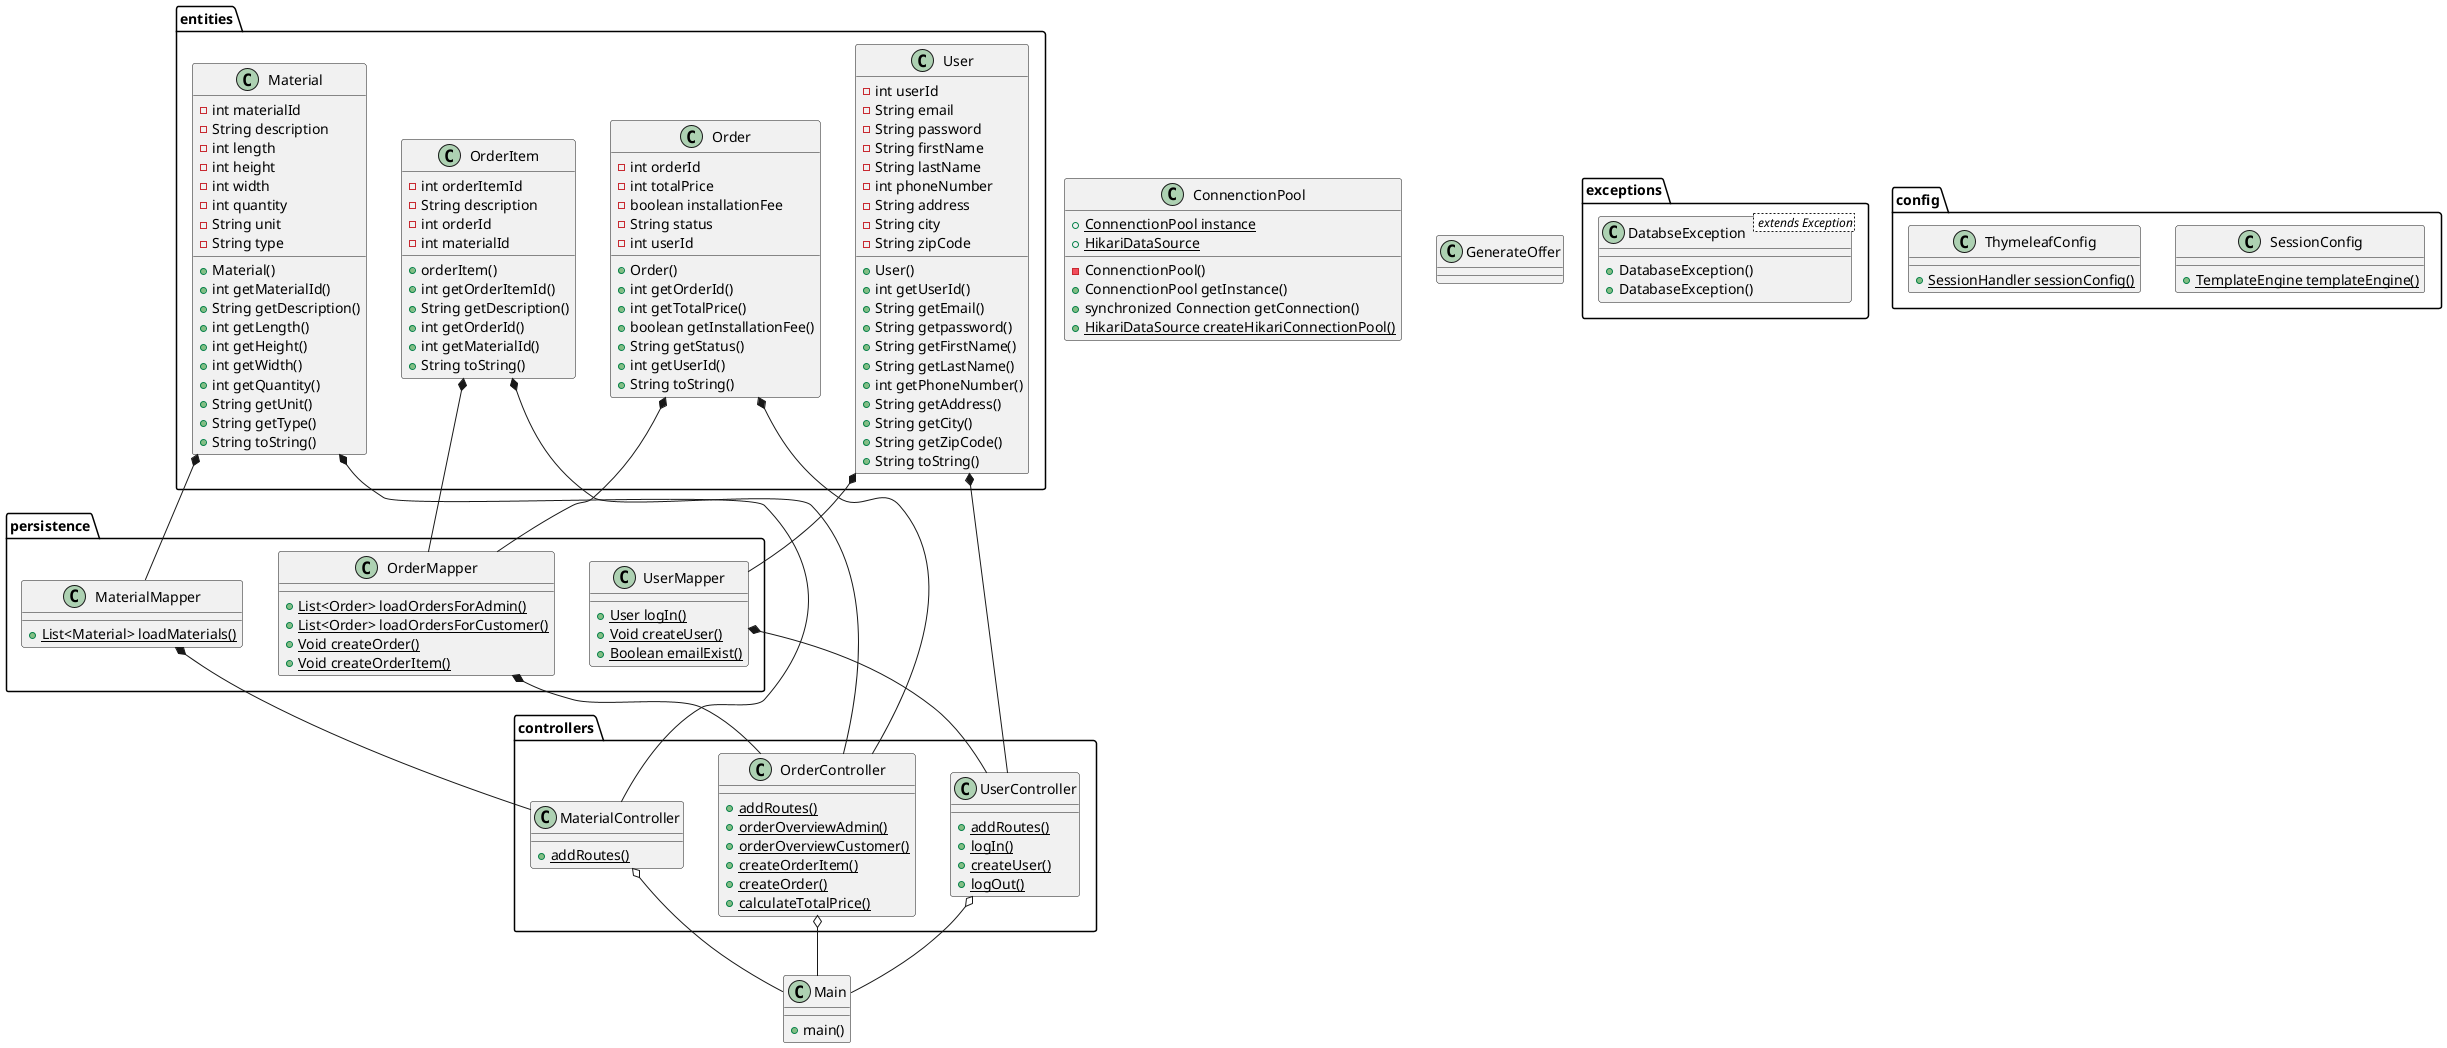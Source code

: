@startuml
'https://plantuml.com/class-diagram



Class Main{
+main()
}

    Class ConnenctionPool{
        {static}+ConnenctionPool instance
        {static}+HikariDataSource
        -ConnenctionPool()
        +ConnenctionPool getInstance()
        +synchronized Connection getConnection()
         {static}+HikariDataSource createHikariConnectionPool()
        }

        class GenerateOffer {
        }

package persistence
{


        Class MaterialMapper{
        {static}+List<Material> loadMaterials()
        }

        Class UserMapper{
        {static}+User logIn()
        {static}+Void createUser()
        {static}+Boolean emailExist()
        }

        Class OrderMapper{
        {static}+List<Order> loadOrdersForAdmin()
        {static}+List<Order> loadOrdersForCustomer()
        {static}+Void createOrder()
        {static}+Void createOrderItem()
        }

}

package exceptions
{
    Class DatabseException< extends Exception>{
    + DatabaseException()
    + DatabaseException()
    }
}

package entities
{
Class Material{
    -int materialId
    -String description
    -int length
    -int height
    -int width
    -int quantity
    -String unit
    -String type

    +Material()
    +int getMaterialId()
    +String getDescription()
    +int getLength()
    +int getHeight()
    +int getWidth()
    +int getQuantity()
    +String getUnit()
    +String getType()
    +String toString()
    }

Class Order{
    - int orderId
    -int totalPrice
    -boolean installationFee
    -String status
    -int userId

    +Order()
    +int getOrderId()
    +int getTotalPrice()
    +boolean getInstallationFee()
    +String getStatus()
    +int getUserId()
    +String toString()
}

Class User {
    -int userId
    -String email
    -String password
    -String firstName
    -String lastName
    -int phoneNumber
    -String address
    -String city
    -String zipCode

    +User()
    +int getUserId()
    +String getEmail()
    +String getpassword()
    +String getFirstName()
    +String getLastName()
    +int getPhoneNumber()
    +String getAddress()
    +String getCity()
    +String getZipCode()
    +String toString()
    }

Class OrderItem{
    -int orderItemId
    -String description
    -int orderId
    -int materialId

    +orderItem()
    +int getOrderItemId()
    +String getDescription()
    +int getOrderId()
    +int getMaterialId()
    +String toString()
    }

}

package controllers
{
    Class MaterialController{
    {static}+addRoutes()

    }

    Class OrderController{
    {static}+addRoutes()
    {static}+orderOverviewAdmin()
    {static}+orderOverviewCustomer()
    {static}+createOrderItem()
    {static}+createOrder()
    {static}+calculateTotalPrice()
    }

    Class UserController{
    {static}+addRoutes()
    {static}+logIn()
    {static}+createUser()
    {static}+logOut()
    }
}

package config
{
    Class SessionConfig{
    {static}+TemplateEngine templateEngine()
    }

    Class ThymeleafConfig{
    {static}+SessionHandler sessionConfig()
    }
}



UserController o-- Main
OrderController o-- Main
MaterialController o-- Main

User *-- UserMapper
Order *-- OrderMapper
OrderItem *-- OrderMapper
Material *-- MaterialMapper

User *-- UserController
Order *-- OrderController
OrderItem *-- OrderController
Material *-- MaterialController

OrderMapper *-- OrderController
MaterialMapper *-- MaterialController
UserMapper *-- UserController






@enduml